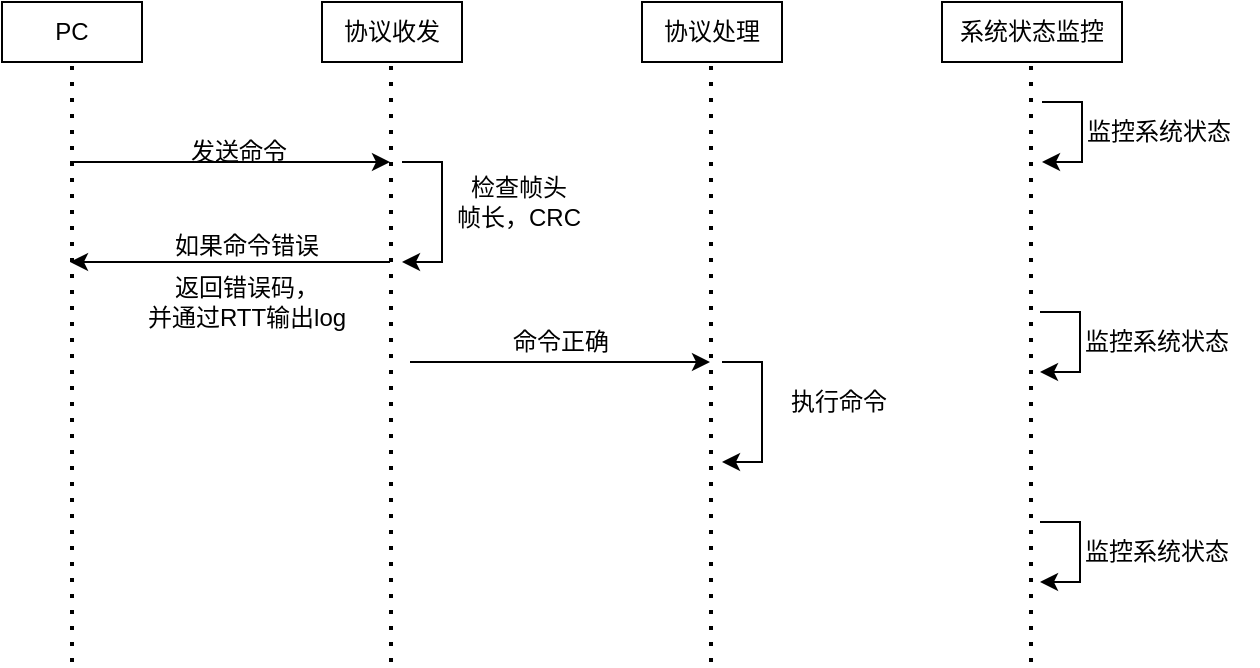 <mxfile version="20.1.2" type="github">
  <diagram id="umuWkSU3yIFX7GFmM5Sn" name="Page-1">
    <mxGraphModel dx="1550" dy="835" grid="1" gridSize="10" guides="1" tooltips="1" connect="1" arrows="1" fold="1" page="1" pageScale="1" pageWidth="850" pageHeight="1100" math="0" shadow="0">
      <root>
        <mxCell id="0" />
        <mxCell id="1" parent="0" />
        <mxCell id="dy6qlffycjO_kxXFmytK-1" value="PC" style="rounded=0;whiteSpace=wrap;html=1;" vertex="1" parent="1">
          <mxGeometry x="46" y="160" width="70" height="30" as="geometry" />
        </mxCell>
        <mxCell id="dy6qlffycjO_kxXFmytK-2" value="协议收发" style="rounded=0;whiteSpace=wrap;html=1;" vertex="1" parent="1">
          <mxGeometry x="206" y="160" width="70" height="30" as="geometry" />
        </mxCell>
        <mxCell id="dy6qlffycjO_kxXFmytK-3" value="协议处理" style="rounded=0;whiteSpace=wrap;html=1;" vertex="1" parent="1">
          <mxGeometry x="366" y="160" width="70" height="30" as="geometry" />
        </mxCell>
        <mxCell id="dy6qlffycjO_kxXFmytK-4" value="系统状态监控" style="rounded=0;whiteSpace=wrap;html=1;" vertex="1" parent="1">
          <mxGeometry x="516" y="160" width="90" height="30" as="geometry" />
        </mxCell>
        <mxCell id="dy6qlffycjO_kxXFmytK-5" value="" style="endArrow=none;dashed=1;html=1;dashPattern=1 3;strokeWidth=2;rounded=0;entryX=0.5;entryY=1;entryDx=0;entryDy=0;" edge="1" parent="1" target="dy6qlffycjO_kxXFmytK-1">
          <mxGeometry width="50" height="50" relative="1" as="geometry">
            <mxPoint x="81" y="490" as="sourcePoint" />
            <mxPoint x="416" y="390" as="targetPoint" />
          </mxGeometry>
        </mxCell>
        <mxCell id="dy6qlffycjO_kxXFmytK-6" value="" style="endArrow=none;dashed=1;html=1;dashPattern=1 3;strokeWidth=2;rounded=0;entryX=0.5;entryY=1;entryDx=0;entryDy=0;" edge="1" parent="1">
          <mxGeometry width="50" height="50" relative="1" as="geometry">
            <mxPoint x="560.5" y="490" as="sourcePoint" />
            <mxPoint x="560.5" y="190" as="targetPoint" />
          </mxGeometry>
        </mxCell>
        <mxCell id="dy6qlffycjO_kxXFmytK-7" value="" style="endArrow=none;dashed=1;html=1;dashPattern=1 3;strokeWidth=2;rounded=0;entryX=0.5;entryY=1;entryDx=0;entryDy=0;" edge="1" parent="1">
          <mxGeometry width="50" height="50" relative="1" as="geometry">
            <mxPoint x="400.5" y="490" as="sourcePoint" />
            <mxPoint x="400.5" y="190" as="targetPoint" />
          </mxGeometry>
        </mxCell>
        <mxCell id="dy6qlffycjO_kxXFmytK-8" value="" style="endArrow=none;dashed=1;html=1;dashPattern=1 3;strokeWidth=2;rounded=0;entryX=0.5;entryY=1;entryDx=0;entryDy=0;" edge="1" parent="1">
          <mxGeometry width="50" height="50" relative="1" as="geometry">
            <mxPoint x="240.5" y="490" as="sourcePoint" />
            <mxPoint x="240.5" y="190" as="targetPoint" />
          </mxGeometry>
        </mxCell>
        <mxCell id="dy6qlffycjO_kxXFmytK-9" value="" style="endArrow=classic;html=1;rounded=0;" edge="1" parent="1">
          <mxGeometry width="50" height="50" relative="1" as="geometry">
            <mxPoint x="80" y="240" as="sourcePoint" />
            <mxPoint x="240" y="240" as="targetPoint" />
          </mxGeometry>
        </mxCell>
        <mxCell id="dy6qlffycjO_kxXFmytK-10" value="发送命令" style="text;html=1;align=center;verticalAlign=middle;resizable=0;points=[];autosize=1;strokeColor=none;fillColor=none;" vertex="1" parent="1">
          <mxGeometry x="129" y="220" width="70" height="30" as="geometry" />
        </mxCell>
        <mxCell id="dy6qlffycjO_kxXFmytK-11" value="" style="endArrow=classic;html=1;rounded=0;" edge="1" parent="1">
          <mxGeometry width="50" height="50" relative="1" as="geometry">
            <mxPoint x="246" y="240" as="sourcePoint" />
            <mxPoint x="246" y="290" as="targetPoint" />
            <Array as="points">
              <mxPoint x="266" y="240" />
              <mxPoint x="266" y="290" />
            </Array>
          </mxGeometry>
        </mxCell>
        <mxCell id="dy6qlffycjO_kxXFmytK-12" value="检查帧头&lt;br&gt;帧长，CRC" style="text;html=1;align=center;verticalAlign=middle;resizable=0;points=[];autosize=1;strokeColor=none;fillColor=none;" vertex="1" parent="1">
          <mxGeometry x="259" y="240" width="90" height="40" as="geometry" />
        </mxCell>
        <mxCell id="dy6qlffycjO_kxXFmytK-13" value="" style="endArrow=classic;html=1;rounded=0;" edge="1" parent="1">
          <mxGeometry width="50" height="50" relative="1" as="geometry">
            <mxPoint x="240" y="290" as="sourcePoint" />
            <mxPoint x="80" y="290" as="targetPoint" />
          </mxGeometry>
        </mxCell>
        <mxCell id="dy6qlffycjO_kxXFmytK-14" value="如果命令错误" style="text;html=1;align=center;verticalAlign=middle;resizable=0;points=[];autosize=1;strokeColor=none;fillColor=none;" vertex="1" parent="1">
          <mxGeometry x="118" y="267" width="100" height="30" as="geometry" />
        </mxCell>
        <mxCell id="dy6qlffycjO_kxXFmytK-15" value="返回错误码，&lt;br&gt;并通过RTT输出log" style="text;html=1;align=center;verticalAlign=middle;resizable=0;points=[];autosize=1;strokeColor=none;fillColor=none;" vertex="1" parent="1">
          <mxGeometry x="108" y="290" width="120" height="40" as="geometry" />
        </mxCell>
        <mxCell id="dy6qlffycjO_kxXFmytK-16" value="" style="endArrow=classic;html=1;rounded=0;" edge="1" parent="1">
          <mxGeometry width="50" height="50" relative="1" as="geometry">
            <mxPoint x="250" y="340" as="sourcePoint" />
            <mxPoint x="400" y="340" as="targetPoint" />
          </mxGeometry>
        </mxCell>
        <mxCell id="dy6qlffycjO_kxXFmytK-17" value="命令正确" style="text;html=1;align=center;verticalAlign=middle;resizable=0;points=[];autosize=1;strokeColor=none;fillColor=none;" vertex="1" parent="1">
          <mxGeometry x="290" y="315" width="70" height="30" as="geometry" />
        </mxCell>
        <mxCell id="dy6qlffycjO_kxXFmytK-18" value="" style="endArrow=classic;html=1;rounded=0;" edge="1" parent="1">
          <mxGeometry width="50" height="50" relative="1" as="geometry">
            <mxPoint x="406" y="340" as="sourcePoint" />
            <mxPoint x="406" y="390" as="targetPoint" />
            <Array as="points">
              <mxPoint x="426" y="340" />
              <mxPoint x="426" y="390" />
            </Array>
          </mxGeometry>
        </mxCell>
        <mxCell id="dy6qlffycjO_kxXFmytK-19" value="执行命令" style="text;html=1;align=center;verticalAlign=middle;resizable=0;points=[];autosize=1;strokeColor=none;fillColor=none;" vertex="1" parent="1">
          <mxGeometry x="429" y="345" width="70" height="30" as="geometry" />
        </mxCell>
        <mxCell id="dy6qlffycjO_kxXFmytK-20" value="" style="endArrow=classic;html=1;rounded=0;" edge="1" parent="1">
          <mxGeometry width="50" height="50" relative="1" as="geometry">
            <mxPoint x="566" y="210" as="sourcePoint" />
            <mxPoint x="566" y="240" as="targetPoint" />
            <Array as="points">
              <mxPoint x="586" y="210" />
              <mxPoint x="586" y="240" />
            </Array>
          </mxGeometry>
        </mxCell>
        <mxCell id="dy6qlffycjO_kxXFmytK-21" value="监控系统状态" style="text;html=1;align=center;verticalAlign=middle;resizable=0;points=[];autosize=1;strokeColor=none;fillColor=none;" vertex="1" parent="1">
          <mxGeometry x="574" y="210" width="100" height="30" as="geometry" />
        </mxCell>
        <mxCell id="dy6qlffycjO_kxXFmytK-22" value="" style="endArrow=classic;html=1;rounded=0;" edge="1" parent="1">
          <mxGeometry width="50" height="50" relative="1" as="geometry">
            <mxPoint x="565" y="315" as="sourcePoint" />
            <mxPoint x="565" y="345" as="targetPoint" />
            <Array as="points">
              <mxPoint x="585" y="315" />
              <mxPoint x="585" y="345" />
            </Array>
          </mxGeometry>
        </mxCell>
        <mxCell id="dy6qlffycjO_kxXFmytK-23" value="监控系统状态" style="text;html=1;align=center;verticalAlign=middle;resizable=0;points=[];autosize=1;strokeColor=none;fillColor=none;" vertex="1" parent="1">
          <mxGeometry x="573" y="315" width="100" height="30" as="geometry" />
        </mxCell>
        <mxCell id="dy6qlffycjO_kxXFmytK-24" value="" style="endArrow=classic;html=1;rounded=0;" edge="1" parent="1">
          <mxGeometry width="50" height="50" relative="1" as="geometry">
            <mxPoint x="565" y="420" as="sourcePoint" />
            <mxPoint x="565" y="450" as="targetPoint" />
            <Array as="points">
              <mxPoint x="585" y="420" />
              <mxPoint x="585" y="450" />
            </Array>
          </mxGeometry>
        </mxCell>
        <mxCell id="dy6qlffycjO_kxXFmytK-25" value="监控系统状态" style="text;html=1;align=center;verticalAlign=middle;resizable=0;points=[];autosize=1;strokeColor=none;fillColor=none;" vertex="1" parent="1">
          <mxGeometry x="573" y="420" width="100" height="30" as="geometry" />
        </mxCell>
      </root>
    </mxGraphModel>
  </diagram>
</mxfile>

